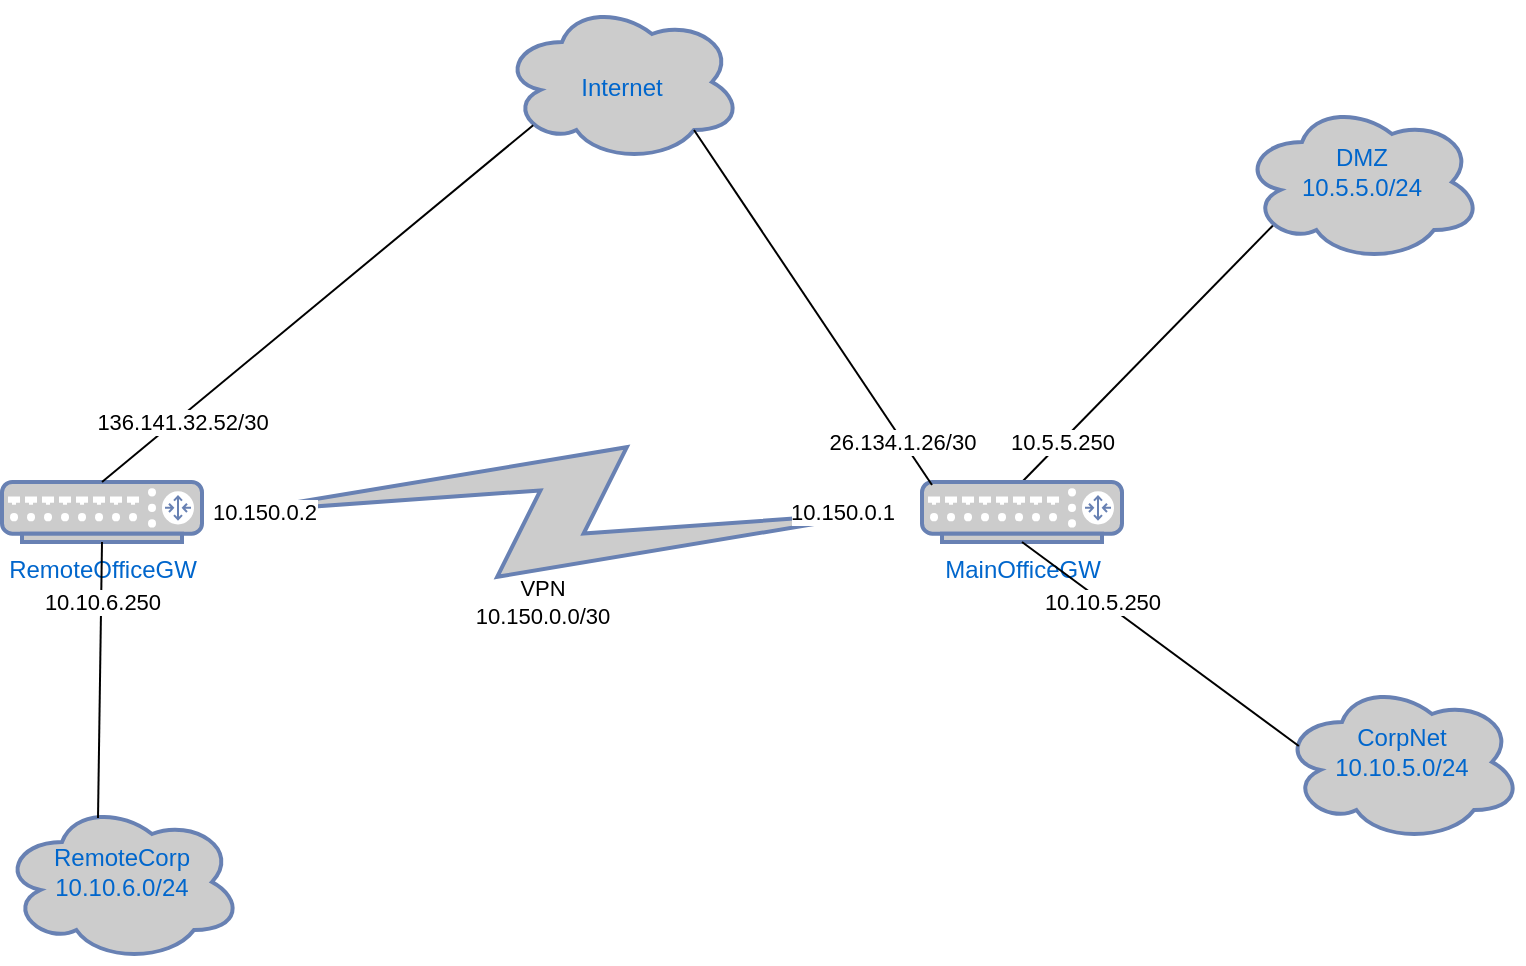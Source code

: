 <mxfile version="14.8.0" type="device"><diagram name="Page-1" id="55a83fd1-7818-8e21-69c5-c3457e3827bb"><mxGraphModel dx="1718" dy="588" grid="1" gridSize="10" guides="1" tooltips="1" connect="1" arrows="1" fold="1" page="1" pageScale="1" pageWidth="1100" pageHeight="850" background="none" math="0" shadow="0"><root><mxCell id="0"/><mxCell id="1" parent="0"/><mxCell id="4W5gLjAqVdUBll4zSPqV-2" value="RemoteOfficeGW" style="fontColor=#0066CC;verticalAlign=top;verticalLabelPosition=bottom;labelPosition=center;align=center;html=1;outlineConnect=0;fillColor=#CCCCCC;strokeColor=#6881B3;gradientColor=none;gradientDirection=north;strokeWidth=2;shape=mxgraph.networks.router;" vertex="1" parent="1"><mxGeometry x="190" y="410" width="100" height="30" as="geometry"/></mxCell><mxCell id="4W5gLjAqVdUBll4zSPqV-9" value="" style="rounded=0;orthogonalLoop=1;jettySize=auto;html=1;endArrow=none;endFill=0;exitX=0.5;exitY=0;exitDx=0;exitDy=0;exitPerimeter=0;entryX=0.13;entryY=0.77;entryDx=0;entryDy=0;entryPerimeter=0;" edge="1" parent="1" source="4W5gLjAqVdUBll4zSPqV-3" target="4W5gLjAqVdUBll4zSPqV-8"><mxGeometry relative="1" as="geometry"/></mxCell><mxCell id="4W5gLjAqVdUBll4zSPqV-20" value="10.5.5.250" style="edgeLabel;html=1;align=center;verticalAlign=middle;resizable=0;points=[];" vertex="1" connectable="0" parent="4W5gLjAqVdUBll4zSPqV-9"><mxGeometry x="-0.18" y="-2" relative="1" as="geometry"><mxPoint x="-33" y="31" as="offset"/></mxGeometry></mxCell><mxCell id="4W5gLjAqVdUBll4zSPqV-3" value="MainOfficeGW" style="fontColor=#0066CC;verticalAlign=top;verticalLabelPosition=bottom;labelPosition=center;align=center;html=1;outlineConnect=0;fillColor=#CCCCCC;strokeColor=#6881B3;gradientColor=none;gradientDirection=north;strokeWidth=2;shape=mxgraph.networks.router;" vertex="1" parent="1"><mxGeometry x="650" y="410" width="100" height="30" as="geometry"/></mxCell><mxCell id="4W5gLjAqVdUBll4zSPqV-4" value="" style="html=1;outlineConnect=0;fillColor=#CCCCCC;strokeColor=#6881B3;gradientColor=none;gradientDirection=north;strokeWidth=2;shape=mxgraph.networks.comm_link_edge;html=1;entryX=0;entryY=0.5;entryDx=0;entryDy=0;entryPerimeter=0;exitX=1;exitY=0.5;exitDx=0;exitDy=0;exitPerimeter=0;" edge="1" parent="1" source="4W5gLjAqVdUBll4zSPqV-2" target="4W5gLjAqVdUBll4zSPqV-3"><mxGeometry width="100" height="100" relative="1" as="geometry"><mxPoint x="420" y="600" as="sourcePoint"/><mxPoint x="520" y="500" as="targetPoint"/><Array as="points"><mxPoint x="480" y="425"/></Array></mxGeometry></mxCell><mxCell id="4W5gLjAqVdUBll4zSPqV-14" value="VPN&lt;br&gt;10.150.0.0/30" style="edgeLabel;html=1;align=center;verticalAlign=middle;resizable=0;points=[];labelBackgroundColor=none;" vertex="1" connectable="0" parent="4W5gLjAqVdUBll4zSPqV-4"><mxGeometry x="0.021" y="18" relative="1" as="geometry"><mxPoint x="-14" y="63" as="offset"/></mxGeometry></mxCell><mxCell id="4W5gLjAqVdUBll4zSPqV-22" value="10.150.0.1" style="edgeLabel;html=1;align=center;verticalAlign=middle;resizable=0;points=[];" vertex="1" connectable="0" parent="4W5gLjAqVdUBll4zSPqV-4"><mxGeometry x="0.668" y="-6" relative="1" as="geometry"><mxPoint x="20" y="-6" as="offset"/></mxGeometry></mxCell><mxCell id="4W5gLjAqVdUBll4zSPqV-23" value="10.150.0.2" style="edgeLabel;html=1;align=center;verticalAlign=middle;resizable=0;points=[];" vertex="1" connectable="0" parent="4W5gLjAqVdUBll4zSPqV-4"><mxGeometry x="-0.674" y="4" relative="1" as="geometry"><mxPoint x="-28" y="4" as="offset"/></mxGeometry></mxCell><mxCell id="4W5gLjAqVdUBll4zSPqV-8" value="&lt;br&gt;DMZ&lt;br&gt;10.5.5.0/24" style="ellipse;shape=cloud;whiteSpace=wrap;html=1;fontColor=#0066CC;verticalAlign=top;strokeColor=#6881B3;strokeWidth=2;fillColor=#CCCCCC;gradientDirection=north;" vertex="1" parent="1"><mxGeometry x="810" y="220" width="120" height="80" as="geometry"/></mxCell><mxCell id="4W5gLjAqVdUBll4zSPqV-10" value="&lt;br&gt;&lt;br&gt;Internet" style="ellipse;shape=cloud;whiteSpace=wrap;html=1;fontColor=#0066CC;verticalAlign=top;strokeColor=#6881B3;strokeWidth=2;fillColor=#CCCCCC;gradientDirection=north;" vertex="1" parent="1"><mxGeometry x="440" y="170" width="120" height="80" as="geometry"/></mxCell><mxCell id="4W5gLjAqVdUBll4zSPqV-11" value="&lt;br&gt;CorpNet&lt;br&gt;10.10.5.0/24" style="ellipse;shape=cloud;whiteSpace=wrap;html=1;fontColor=#0066CC;verticalAlign=top;strokeColor=#6881B3;strokeWidth=2;fillColor=#CCCCCC;gradientDirection=north;" vertex="1" parent="1"><mxGeometry x="830" y="510" width="120" height="80" as="geometry"/></mxCell><mxCell id="4W5gLjAqVdUBll4zSPqV-12" value="" style="rounded=0;orthogonalLoop=1;jettySize=auto;html=1;endArrow=none;endFill=0;entryX=0.07;entryY=0.4;entryDx=0;entryDy=0;entryPerimeter=0;exitX=0.5;exitY=1;exitDx=0;exitDy=0;exitPerimeter=0;" edge="1" parent="1" source="4W5gLjAqVdUBll4zSPqV-3" target="4W5gLjAqVdUBll4zSPqV-11"><mxGeometry relative="1" as="geometry"><mxPoint x="725.458" y="420.0" as="sourcePoint"/><mxPoint x="846.052" y="302.982" as="targetPoint"/></mxGeometry></mxCell><mxCell id="4W5gLjAqVdUBll4zSPqV-21" value="10.10.5.250" style="edgeLabel;html=1;align=center;verticalAlign=middle;resizable=0;points=[];" vertex="1" connectable="0" parent="4W5gLjAqVdUBll4zSPqV-12"><mxGeometry x="-0.236" y="1" relative="1" as="geometry"><mxPoint x="-14" y="-8" as="offset"/></mxGeometry></mxCell><mxCell id="4W5gLjAqVdUBll4zSPqV-13" value="" style="rounded=0;orthogonalLoop=1;jettySize=auto;html=1;endArrow=none;endFill=0;entryX=0.8;entryY=0.8;entryDx=0;entryDy=0;entryPerimeter=0;exitX=0.05;exitY=0.05;exitDx=0;exitDy=0;exitPerimeter=0;" edge="1" parent="1" source="4W5gLjAqVdUBll4zSPqV-3" target="4W5gLjAqVdUBll4zSPqV-10"><mxGeometry relative="1" as="geometry"><mxPoint x="735.458" y="430.0" as="sourcePoint"/><mxPoint x="856.052" y="312.982" as="targetPoint"/></mxGeometry></mxCell><mxCell id="4W5gLjAqVdUBll4zSPqV-18" value="26.134.1.26/30" style="edgeLabel;html=1;align=center;verticalAlign=middle;resizable=0;points=[];" vertex="1" connectable="0" parent="4W5gLjAqVdUBll4zSPqV-13"><mxGeometry x="-0.616" y="-1" relative="1" as="geometry"><mxPoint x="7" y="13" as="offset"/></mxGeometry></mxCell><mxCell id="4W5gLjAqVdUBll4zSPqV-15" value="" style="rounded=0;orthogonalLoop=1;jettySize=auto;html=1;endArrow=none;endFill=0;entryX=0.13;entryY=0.77;entryDx=0;entryDy=0;entryPerimeter=0;exitX=0.5;exitY=0;exitDx=0;exitDy=0;exitPerimeter=0;" edge="1" parent="1" source="4W5gLjAqVdUBll4zSPqV-2" target="4W5gLjAqVdUBll4zSPqV-10"><mxGeometry relative="1" as="geometry"><mxPoint x="665" y="421.5" as="sourcePoint"/><mxPoint x="546" y="244" as="targetPoint"/></mxGeometry></mxCell><mxCell id="4W5gLjAqVdUBll4zSPqV-16" value="&lt;br&gt;RemoteCorp&lt;br&gt;10.10.6.0/24" style="ellipse;shape=cloud;whiteSpace=wrap;html=1;fontColor=#0066CC;verticalAlign=top;strokeColor=#6881B3;strokeWidth=2;fillColor=#CCCCCC;gradientDirection=north;" vertex="1" parent="1"><mxGeometry x="190" y="570" width="120" height="80" as="geometry"/></mxCell><mxCell id="4W5gLjAqVdUBll4zSPqV-17" value="" style="rounded=0;orthogonalLoop=1;jettySize=auto;html=1;endArrow=none;endFill=0;entryX=0.5;entryY=1;entryDx=0;entryDy=0;entryPerimeter=0;exitX=0.4;exitY=0.1;exitDx=0;exitDy=0;exitPerimeter=0;" edge="1" parent="1" source="4W5gLjAqVdUBll4zSPqV-16" target="4W5gLjAqVdUBll4zSPqV-2"><mxGeometry relative="1" as="geometry"><mxPoint x="250" y="420" as="sourcePoint"/><mxPoint x="465.6" y="241.6" as="targetPoint"/></mxGeometry></mxCell><mxCell id="4W5gLjAqVdUBll4zSPqV-24" value="10.10.6.250" style="edgeLabel;html=1;align=center;verticalAlign=middle;resizable=0;points=[];" vertex="1" connectable="0" parent="4W5gLjAqVdUBll4zSPqV-17"><mxGeometry x="0.174" y="1" relative="1" as="geometry"><mxPoint x="2" y="-27" as="offset"/></mxGeometry></mxCell><mxCell id="4W5gLjAqVdUBll4zSPqV-19" value="136.141.32.52/30" style="edgeLabel;html=1;align=center;verticalAlign=middle;resizable=0;points=[];" vertex="1" connectable="0" parent="1"><mxGeometry x="280.002" y="379.997" as="geometry"/></mxCell></root></mxGraphModel></diagram></mxfile>